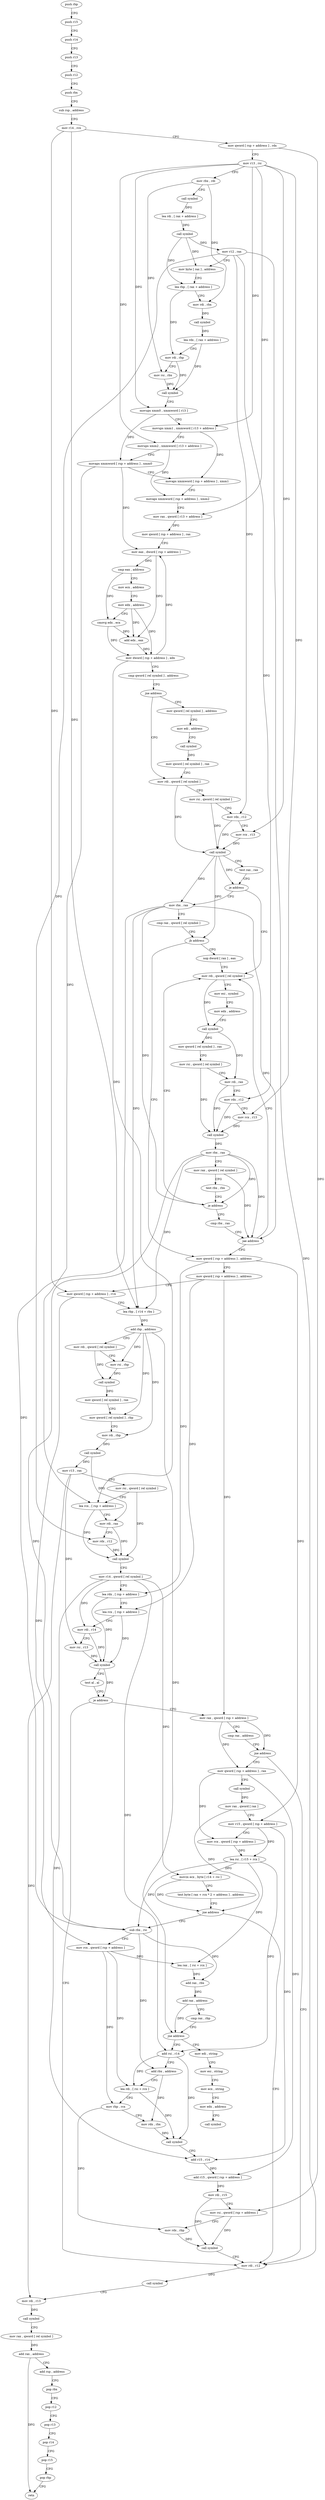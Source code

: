 digraph "func" {
"4235568" [label = "push rbp" ]
"4235569" [label = "push r15" ]
"4235571" [label = "push r14" ]
"4235573" [label = "push r13" ]
"4235575" [label = "push r12" ]
"4235577" [label = "push rbx" ]
"4235578" [label = "sub rsp , address" ]
"4235582" [label = "mov r14 , rcx" ]
"4235585" [label = "mov qword [ rsp + address ] , rdx" ]
"4235590" [label = "mov r13 , rsi" ]
"4235593" [label = "mov rbx , rdi" ]
"4235596" [label = "call symbol" ]
"4235601" [label = "lea rdi , [ rax + address ]" ]
"4235605" [label = "call symbol" ]
"4235610" [label = "mov r12 , rax" ]
"4235613" [label = "mov byte [ rax ] , address" ]
"4235616" [label = "lea rbp , [ rax + address ]" ]
"4235620" [label = "mov rdi , rbx" ]
"4235623" [label = "call symbol" ]
"4235628" [label = "lea rdx , [ rax + address ]" ]
"4235632" [label = "mov rdi , rbp" ]
"4235635" [label = "mov rsi , rbx" ]
"4235638" [label = "call symbol" ]
"4235643" [label = "movups xmm0 , xmmword [ r13 ]" ]
"4235648" [label = "movups xmm1 , xmmword [ r13 + address ]" ]
"4235653" [label = "movups xmm2 , xmmword [ r13 + address ]" ]
"4235658" [label = "movaps xmmword [ rsp + address ] , xmm0" ]
"4235663" [label = "movaps xmmword [ rsp + address ] , xmm1" ]
"4235668" [label = "movaps xmmword [ rsp + address ] , xmm2" ]
"4235673" [label = "mov rax , qword [ r13 + address ]" ]
"4235677" [label = "mov qword [ rsp + address ] , rax" ]
"4235682" [label = "mov eax , dword [ rsp + address ]" ]
"4235686" [label = "cmp eax , address" ]
"4235689" [label = "mov ecx , address" ]
"4235694" [label = "mov edx , address" ]
"4235699" [label = "cmovg edx , ecx" ]
"4235702" [label = "add edx , eax" ]
"4235704" [label = "mov dword [ rsp + address ] , edx" ]
"4235708" [label = "cmp qword [ rel symbol ] , address" ]
"4235716" [label = "jne address" ]
"4235746" [label = "mov rdi , qword [ rel symbol ]" ]
"4235718" [label = "mov qword [ rel symbol ] , address" ]
"4235753" [label = "mov rsi , qword [ rel symbol ]" ]
"4235760" [label = "mov rdx , r12" ]
"4235763" [label = "mov rcx , r13" ]
"4235766" [label = "call symbol" ]
"4235771" [label = "test rax , rax" ]
"4235774" [label = "je address" ]
"4235792" [label = "mov rdi , qword [ rel symbol ]" ]
"4235776" [label = "mov rbx , rax" ]
"4235729" [label = "mov edi , address" ]
"4235734" [label = "call symbol" ]
"4235739" [label = "mov qword [ rel symbol ] , rax" ]
"4235799" [label = "mov esi , symbol" ]
"4235804" [label = "mov edx , address" ]
"4235809" [label = "call symbol" ]
"4235814" [label = "mov qword [ rel symbol ] , rax" ]
"4235821" [label = "mov rsi , qword [ rel symbol ]" ]
"4235828" [label = "mov rdi , rax" ]
"4235831" [label = "mov rdx , r12" ]
"4235834" [label = "mov rcx , r13" ]
"4235837" [label = "call symbol" ]
"4235842" [label = "mov rbx , rax" ]
"4235845" [label = "mov rax , qword [ rel symbol ]" ]
"4235852" [label = "test rbx , rbx" ]
"4235855" [label = "je address" ]
"4235857" [label = "cmp rbx , rax" ]
"4235779" [label = "cmp rax , qword [ rel symbol ]" ]
"4235786" [label = "jb address" ]
"4235862" [label = "mov qword [ rsp + address ] , address" ]
"4235788" [label = "nop dword [ rax ] , eax" ]
"4235860" [label = "jae address" ]
"4235871" [label = "mov qword [ rsp + address ] , address" ]
"4235880" [label = "mov qword [ rsp + address ] , r14" ]
"4235885" [label = "lea rbp , [ r14 + rbx ]" ]
"4235889" [label = "add rbp , address" ]
"4235893" [label = "mov rdi , qword [ rel symbol ]" ]
"4235900" [label = "mov rsi , rbp" ]
"4235903" [label = "call symbol" ]
"4235908" [label = "mov qword [ rel symbol ] , rax" ]
"4235915" [label = "mov qword [ rel symbol ] , rbp" ]
"4235922" [label = "mov rdi , rbp" ]
"4235925" [label = "call symbol" ]
"4235930" [label = "mov r13 , rax" ]
"4235933" [label = "mov rsi , qword [ rel symbol ]" ]
"4235940" [label = "lea rcx , [ rsp + address ]" ]
"4235945" [label = "mov rdi , rax" ]
"4235948" [label = "mov rdx , r12" ]
"4235951" [label = "call symbol" ]
"4235956" [label = "mov r14 , qword [ rel symbol ]" ]
"4235963" [label = "lea rdx , [ rsp + address ]" ]
"4235968" [label = "lea rcx , [ rsp + address ]" ]
"4235973" [label = "mov rdi , r14" ]
"4235976" [label = "mov rsi , r13" ]
"4235979" [label = "call symbol" ]
"4235984" [label = "test al , al" ]
"4235986" [label = "je address" ]
"4236108" [label = "mov rdi , r12" ]
"4235988" [label = "mov rax , qword [ rsp + address ]" ]
"4236111" [label = "call symbol" ]
"4236116" [label = "mov rdi , r13" ]
"4236119" [label = "call symbol" ]
"4236124" [label = "mov rax , qword [ rel symbol ]" ]
"4236131" [label = "add rax , address" ]
"4236135" [label = "add rsp , address" ]
"4236139" [label = "pop rbx" ]
"4236140" [label = "pop r12" ]
"4236142" [label = "pop r13" ]
"4236144" [label = "pop r14" ]
"4236146" [label = "pop r15" ]
"4236148" [label = "pop rbp" ]
"4236149" [label = "retn" ]
"4235993" [label = "cmp rax , address" ]
"4235997" [label = "jne address" ]
"4235999" [label = "mov qword [ rsp + address ] , rax" ]
"4236004" [label = "call symbol" ]
"4236009" [label = "mov rax , qword [ rax ]" ]
"4236012" [label = "mov r15 , qword [ rsp + address ]" ]
"4236017" [label = "mov rcx , qword [ rsp + address ]" ]
"4236022" [label = "lea rsi , [ r15 + rcx ]" ]
"4236026" [label = "movzx ecx , byte [ r14 + rsi ]" ]
"4236031" [label = "test byte [ rax + rcx * 2 + address ] , address" ]
"4236036" [label = "jne address" ]
"4236038" [label = "sub rbx , rsi" ]
"4236041" [label = "mov rcx , qword [ rsp + address ]" ]
"4236046" [label = "lea rax , [ rsi + rcx ]" ]
"4236050" [label = "add rax , rbx" ]
"4236053" [label = "add rax , address" ]
"4236057" [label = "cmp rax , rbp" ]
"4236060" [label = "jne address" ]
"4236150" [label = "mov edi , string" ]
"4236062" [label = "add rsi , r14" ]
"4236155" [label = "mov esi , string" ]
"4236160" [label = "mov ecx , string" ]
"4236165" [label = "mov edx , address" ]
"4236170" [label = "call symbol" ]
"4236065" [label = "add rbx , address" ]
"4236069" [label = "lea rdi , [ rsi + rcx ]" ]
"4236073" [label = "mov rbp , rcx" ]
"4236076" [label = "mov rdx , rbx" ]
"4236079" [label = "call symbol" ]
"4236084" [label = "add r15 , r14" ]
"4236087" [label = "add r15 , qword [ rsp + address ]" ]
"4236092" [label = "mov rdi , r15" ]
"4236095" [label = "mov rsi , qword [ rsp + address ]" ]
"4236100" [label = "mov rdx , rbp" ]
"4236103" [label = "call symbol" ]
"4235568" -> "4235569" [ label = "CFG" ]
"4235569" -> "4235571" [ label = "CFG" ]
"4235571" -> "4235573" [ label = "CFG" ]
"4235573" -> "4235575" [ label = "CFG" ]
"4235575" -> "4235577" [ label = "CFG" ]
"4235577" -> "4235578" [ label = "CFG" ]
"4235578" -> "4235582" [ label = "CFG" ]
"4235582" -> "4235585" [ label = "CFG" ]
"4235582" -> "4235880" [ label = "DFG" ]
"4235582" -> "4235885" [ label = "DFG" ]
"4235585" -> "4235590" [ label = "CFG" ]
"4235585" -> "4236095" [ label = "DFG" ]
"4235590" -> "4235593" [ label = "CFG" ]
"4235590" -> "4235643" [ label = "DFG" ]
"4235590" -> "4235648" [ label = "DFG" ]
"4235590" -> "4235653" [ label = "DFG" ]
"4235590" -> "4235673" [ label = "DFG" ]
"4235590" -> "4235763" [ label = "DFG" ]
"4235590" -> "4235834" [ label = "DFG" ]
"4235593" -> "4235596" [ label = "CFG" ]
"4235593" -> "4235620" [ label = "DFG" ]
"4235593" -> "4235635" [ label = "DFG" ]
"4235596" -> "4235601" [ label = "DFG" ]
"4235601" -> "4235605" [ label = "DFG" ]
"4235605" -> "4235610" [ label = "DFG" ]
"4235605" -> "4235613" [ label = "DFG" ]
"4235605" -> "4235616" [ label = "DFG" ]
"4235610" -> "4235613" [ label = "CFG" ]
"4235610" -> "4235760" [ label = "DFG" ]
"4235610" -> "4235831" [ label = "DFG" ]
"4235610" -> "4235948" [ label = "DFG" ]
"4235610" -> "4236108" [ label = "DFG" ]
"4235613" -> "4235616" [ label = "CFG" ]
"4235616" -> "4235620" [ label = "CFG" ]
"4235616" -> "4235632" [ label = "DFG" ]
"4235620" -> "4235623" [ label = "DFG" ]
"4235623" -> "4235628" [ label = "DFG" ]
"4235628" -> "4235632" [ label = "CFG" ]
"4235628" -> "4235638" [ label = "DFG" ]
"4235632" -> "4235635" [ label = "CFG" ]
"4235632" -> "4235638" [ label = "DFG" ]
"4235635" -> "4235638" [ label = "DFG" ]
"4235638" -> "4235643" [ label = "CFG" ]
"4235643" -> "4235648" [ label = "CFG" ]
"4235643" -> "4235658" [ label = "DFG" ]
"4235648" -> "4235653" [ label = "CFG" ]
"4235648" -> "4235663" [ label = "DFG" ]
"4235653" -> "4235658" [ label = "CFG" ]
"4235653" -> "4235668" [ label = "DFG" ]
"4235658" -> "4235663" [ label = "CFG" ]
"4235658" -> "4235682" [ label = "DFG" ]
"4235658" -> "4235940" [ label = "DFG" ]
"4235663" -> "4235668" [ label = "CFG" ]
"4235668" -> "4235673" [ label = "CFG" ]
"4235673" -> "4235677" [ label = "DFG" ]
"4235677" -> "4235682" [ label = "CFG" ]
"4235682" -> "4235686" [ label = "DFG" ]
"4235682" -> "4235702" [ label = "DFG" ]
"4235686" -> "4235689" [ label = "CFG" ]
"4235686" -> "4235699" [ label = "DFG" ]
"4235689" -> "4235694" [ label = "CFG" ]
"4235694" -> "4235699" [ label = "CFG" ]
"4235694" -> "4235702" [ label = "DFG" ]
"4235694" -> "4235704" [ label = "DFG" ]
"4235699" -> "4235702" [ label = "DFG" ]
"4235699" -> "4235704" [ label = "DFG" ]
"4235702" -> "4235704" [ label = "DFG" ]
"4235704" -> "4235708" [ label = "CFG" ]
"4235704" -> "4235682" [ label = "DFG" ]
"4235704" -> "4235940" [ label = "DFG" ]
"4235708" -> "4235716" [ label = "CFG" ]
"4235716" -> "4235746" [ label = "CFG" ]
"4235716" -> "4235718" [ label = "CFG" ]
"4235746" -> "4235753" [ label = "CFG" ]
"4235746" -> "4235766" [ label = "DFG" ]
"4235718" -> "4235729" [ label = "CFG" ]
"4235753" -> "4235760" [ label = "CFG" ]
"4235753" -> "4235766" [ label = "DFG" ]
"4235760" -> "4235763" [ label = "CFG" ]
"4235760" -> "4235766" [ label = "DFG" ]
"4235763" -> "4235766" [ label = "DFG" ]
"4235766" -> "4235771" [ label = "CFG" ]
"4235766" -> "4235774" [ label = "DFG" ]
"4235766" -> "4235776" [ label = "DFG" ]
"4235766" -> "4235786" [ label = "DFG" ]
"4235771" -> "4235774" [ label = "CFG" ]
"4235774" -> "4235792" [ label = "CFG" ]
"4235774" -> "4235776" [ label = "CFG" ]
"4235792" -> "4235799" [ label = "CFG" ]
"4235792" -> "4235809" [ label = "DFG" ]
"4235776" -> "4235779" [ label = "CFG" ]
"4235776" -> "4235855" [ label = "DFG" ]
"4235776" -> "4235860" [ label = "DFG" ]
"4235776" -> "4235885" [ label = "DFG" ]
"4235776" -> "4236038" [ label = "DFG" ]
"4235729" -> "4235734" [ label = "CFG" ]
"4235734" -> "4235739" [ label = "DFG" ]
"4235739" -> "4235746" [ label = "CFG" ]
"4235799" -> "4235804" [ label = "CFG" ]
"4235804" -> "4235809" [ label = "CFG" ]
"4235809" -> "4235814" [ label = "DFG" ]
"4235809" -> "4235828" [ label = "DFG" ]
"4235814" -> "4235821" [ label = "CFG" ]
"4235821" -> "4235828" [ label = "CFG" ]
"4235821" -> "4235837" [ label = "DFG" ]
"4235828" -> "4235831" [ label = "CFG" ]
"4235828" -> "4235837" [ label = "DFG" ]
"4235831" -> "4235834" [ label = "CFG" ]
"4235831" -> "4235837" [ label = "DFG" ]
"4235834" -> "4235837" [ label = "DFG" ]
"4235837" -> "4235842" [ label = "DFG" ]
"4235842" -> "4235845" [ label = "CFG" ]
"4235842" -> "4235855" [ label = "DFG" ]
"4235842" -> "4235860" [ label = "DFG" ]
"4235842" -> "4235885" [ label = "DFG" ]
"4235842" -> "4236038" [ label = "DFG" ]
"4235845" -> "4235852" [ label = "CFG" ]
"4235845" -> "4235860" [ label = "DFG" ]
"4235852" -> "4235855" [ label = "CFG" ]
"4235855" -> "4235792" [ label = "CFG" ]
"4235855" -> "4235857" [ label = "CFG" ]
"4235857" -> "4235860" [ label = "CFG" ]
"4235779" -> "4235786" [ label = "CFG" ]
"4235786" -> "4235862" [ label = "CFG" ]
"4235786" -> "4235788" [ label = "CFG" ]
"4235862" -> "4235871" [ label = "CFG" ]
"4235862" -> "4236012" [ label = "DFG" ]
"4235862" -> "4235963" [ label = "DFG" ]
"4235788" -> "4235792" [ label = "CFG" ]
"4235860" -> "4235792" [ label = "CFG" ]
"4235860" -> "4235862" [ label = "CFG" ]
"4235871" -> "4235880" [ label = "CFG" ]
"4235871" -> "4235988" [ label = "DFG" ]
"4235871" -> "4235968" [ label = "DFG" ]
"4235880" -> "4235885" [ label = "CFG" ]
"4235880" -> "4236041" [ label = "DFG" ]
"4235885" -> "4235889" [ label = "DFG" ]
"4235889" -> "4235893" [ label = "CFG" ]
"4235889" -> "4235900" [ label = "DFG" ]
"4235889" -> "4235915" [ label = "DFG" ]
"4235889" -> "4235922" [ label = "DFG" ]
"4235889" -> "4236060" [ label = "DFG" ]
"4235893" -> "4235900" [ label = "CFG" ]
"4235893" -> "4235903" [ label = "DFG" ]
"4235900" -> "4235903" [ label = "DFG" ]
"4235903" -> "4235908" [ label = "DFG" ]
"4235908" -> "4235915" [ label = "CFG" ]
"4235915" -> "4235922" [ label = "CFG" ]
"4235922" -> "4235925" [ label = "DFG" ]
"4235925" -> "4235930" [ label = "DFG" ]
"4235925" -> "4235945" [ label = "DFG" ]
"4235930" -> "4235933" [ label = "CFG" ]
"4235930" -> "4235976" [ label = "DFG" ]
"4235930" -> "4236116" [ label = "DFG" ]
"4235933" -> "4235940" [ label = "CFG" ]
"4235933" -> "4235951" [ label = "DFG" ]
"4235940" -> "4235945" [ label = "CFG" ]
"4235940" -> "4235951" [ label = "DFG" ]
"4235945" -> "4235948" [ label = "CFG" ]
"4235945" -> "4235951" [ label = "DFG" ]
"4235948" -> "4235951" [ label = "DFG" ]
"4235951" -> "4235956" [ label = "CFG" ]
"4235956" -> "4235963" [ label = "CFG" ]
"4235956" -> "4235973" [ label = "DFG" ]
"4235956" -> "4236026" [ label = "DFG" ]
"4235956" -> "4236062" [ label = "DFG" ]
"4235956" -> "4236084" [ label = "DFG" ]
"4235963" -> "4235968" [ label = "CFG" ]
"4235963" -> "4235979" [ label = "DFG" ]
"4235968" -> "4235973" [ label = "CFG" ]
"4235968" -> "4235979" [ label = "DFG" ]
"4235973" -> "4235976" [ label = "CFG" ]
"4235973" -> "4235979" [ label = "DFG" ]
"4235976" -> "4235979" [ label = "DFG" ]
"4235979" -> "4235984" [ label = "CFG" ]
"4235979" -> "4235986" [ label = "DFG" ]
"4235984" -> "4235986" [ label = "CFG" ]
"4235986" -> "4236108" [ label = "CFG" ]
"4235986" -> "4235988" [ label = "CFG" ]
"4236108" -> "4236111" [ label = "DFG" ]
"4235988" -> "4235993" [ label = "CFG" ]
"4235988" -> "4235997" [ label = "DFG" ]
"4235988" -> "4235999" [ label = "DFG" ]
"4236111" -> "4236116" [ label = "CFG" ]
"4236116" -> "4236119" [ label = "DFG" ]
"4236119" -> "4236124" [ label = "CFG" ]
"4236124" -> "4236131" [ label = "DFG" ]
"4236131" -> "4236135" [ label = "CFG" ]
"4236131" -> "4236149" [ label = "DFG" ]
"4236135" -> "4236139" [ label = "CFG" ]
"4236139" -> "4236140" [ label = "CFG" ]
"4236140" -> "4236142" [ label = "CFG" ]
"4236142" -> "4236144" [ label = "CFG" ]
"4236144" -> "4236146" [ label = "CFG" ]
"4236146" -> "4236148" [ label = "CFG" ]
"4236148" -> "4236149" [ label = "CFG" ]
"4235993" -> "4235997" [ label = "CFG" ]
"4235997" -> "4236108" [ label = "CFG" ]
"4235997" -> "4235999" [ label = "CFG" ]
"4235999" -> "4236004" [ label = "CFG" ]
"4235999" -> "4236017" [ label = "DFG" ]
"4235999" -> "4236087" [ label = "DFG" ]
"4236004" -> "4236009" [ label = "DFG" ]
"4236009" -> "4236012" [ label = "CFG" ]
"4236009" -> "4236036" [ label = "DFG" ]
"4236012" -> "4236017" [ label = "CFG" ]
"4236012" -> "4236022" [ label = "DFG" ]
"4236012" -> "4236084" [ label = "DFG" ]
"4236017" -> "4236022" [ label = "DFG" ]
"4236022" -> "4236026" [ label = "DFG" ]
"4236022" -> "4236038" [ label = "DFG" ]
"4236022" -> "4236046" [ label = "DFG" ]
"4236022" -> "4236062" [ label = "DFG" ]
"4236026" -> "4236031" [ label = "CFG" ]
"4236026" -> "4236036" [ label = "DFG" ]
"4236031" -> "4236036" [ label = "CFG" ]
"4236036" -> "4236108" [ label = "CFG" ]
"4236036" -> "4236038" [ label = "CFG" ]
"4236038" -> "4236041" [ label = "CFG" ]
"4236038" -> "4236050" [ label = "DFG" ]
"4236038" -> "4236065" [ label = "DFG" ]
"4236041" -> "4236046" [ label = "DFG" ]
"4236041" -> "4236069" [ label = "DFG" ]
"4236041" -> "4236073" [ label = "DFG" ]
"4236046" -> "4236050" [ label = "DFG" ]
"4236050" -> "4236053" [ label = "DFG" ]
"4236053" -> "4236057" [ label = "CFG" ]
"4236053" -> "4236060" [ label = "DFG" ]
"4236057" -> "4236060" [ label = "CFG" ]
"4236060" -> "4236150" [ label = "CFG" ]
"4236060" -> "4236062" [ label = "CFG" ]
"4236150" -> "4236155" [ label = "CFG" ]
"4236062" -> "4236065" [ label = "CFG" ]
"4236062" -> "4236069" [ label = "DFG" ]
"4236062" -> "4236079" [ label = "DFG" ]
"4236155" -> "4236160" [ label = "CFG" ]
"4236160" -> "4236165" [ label = "CFG" ]
"4236165" -> "4236170" [ label = "CFG" ]
"4236065" -> "4236069" [ label = "CFG" ]
"4236065" -> "4236076" [ label = "DFG" ]
"4236069" -> "4236073" [ label = "CFG" ]
"4236069" -> "4236079" [ label = "DFG" ]
"4236073" -> "4236076" [ label = "CFG" ]
"4236073" -> "4236100" [ label = "DFG" ]
"4236076" -> "4236079" [ label = "DFG" ]
"4236079" -> "4236084" [ label = "CFG" ]
"4236084" -> "4236087" [ label = "DFG" ]
"4236087" -> "4236092" [ label = "DFG" ]
"4236092" -> "4236095" [ label = "CFG" ]
"4236092" -> "4236103" [ label = "DFG" ]
"4236095" -> "4236100" [ label = "CFG" ]
"4236095" -> "4236103" [ label = "DFG" ]
"4236100" -> "4236103" [ label = "DFG" ]
"4236103" -> "4236108" [ label = "CFG" ]
}
